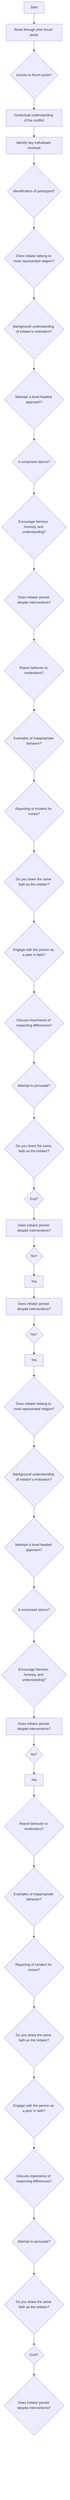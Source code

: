 flowchart TD
Start[Start] --> A[Read through prior forum posts]
A --> B{Access to forum posts?}
B --> C[Contextual understanding of the conflict]
C --> D[Identify key individuals involved]
D --> E{Identification of participant?}
E --> F{Does initiator belong to most represented religion?}
F --> G{Background understanding of initiator's motivation?}
G --> H{Maintain a level-headed approach?}
H --> I{A composed stance?}
I --> J{Encourage fairness, honesty, and understanding?}
J --> K{Does initiator persist despite interventions?}
K --> L{Report behavior to moderators?}
L --> M{Examples of inappropriate behavior?}
M --> N{Reporting of incident for review?}
N --> O{Do you share the same faith as the initiator?}
O --> P{Engage with the person as a peer in faith?}
P --> Q{Discuss importance of respecting differences?}
Q --> R{Attempt to persuade?}
R --> S{Do you share the same faith as the initiator?}
S --> T{End?}
T --> U[Does initiator persist despite interventions?]
U --> V{No?}
V --> W[Yes]
W --> X[Does initiator persist despite interventions?]
X --> Y{No?}
Y --> Z[Yes]
Z --> AA{Does initiator belong to most represented religion?}
AA --> BB{Background understanding of initiator's motivation?}
BB --> CC{Maintain a level-headed approach?}
CC --> DD{A composed stance?}
DD --> EE{Encourage fairness, honesty, and understanding?}
EE --> FF[Does initiator persist despite interventions?]
FF --> GG{No?}
GG --> HH[Yes]
HH --> II{Report behavior to moderators?}
II --> JJ{Examples of inappropriate behavior?}
JJ --> KK{Reporting of incident for review?}
KK --> LL{Do you share the same faith as the initiator?}
LL --> MM{Engage with the person as a peer in faith?}
MM --> NN{Discuss importance of respecting differences?}
NN --> OO{Attempt to persuade?}
OO --> PP{Do you share the same faith as the initiator?}
PP --> QQ{End?}
QQ --> RR{Does initiator persist despite interventions?}